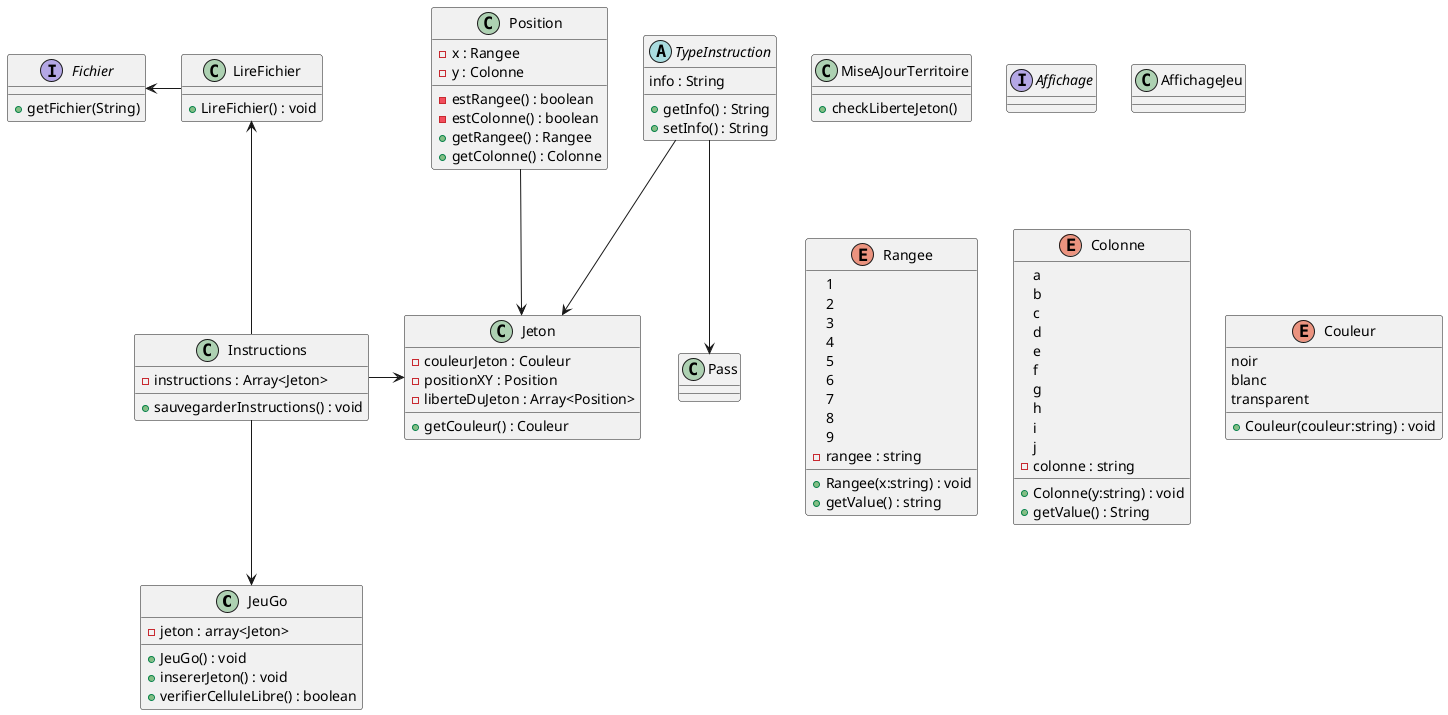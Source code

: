 @startuml
class JeuGo {
    -jeton : array<Jeton>

    +JeuGo() : void
    +insererJeton() : void
    +verifierCelluleLibre() : boolean

}


interface Fichier {
    +getFichier(String)
}
Fichier <- LireFichier


class LireFichier {
    +LireFichier() : void
}
LireFichier <-- Instructions


class MiseAJourTerritoire {
    +checkLiberteJeton()
}


class Instructions {
    -instructions : Array<Jeton>

    +sauvegarderInstructions() : void
}
Instructions --> JeuGo
Instructions -> Jeton
abstract class TypeInstruction {
    info : String
    +getInfo() : String
    +setInfo() : String
}
TypeInstruction --> Jeton
TypeInstruction --> Pass


class Jeton {
    -couleurJeton : Couleur
    -positionXY : Position
    -liberteDuJeton : Array<Position>

    +getCouleur() : Couleur
}


class Position {
    -x : Rangee
    -y : Colonne

    -estRangee() : boolean
    -estColonne() : boolean
    +getRangee() : Rangee
    +getColonne() : Colonne
}
Position --> Jeton


interface Affichage
class AffichageJeu


enum Rangee {
    1
    2
    3
    4
    5
    6
    7
    8
    9
    -rangee : string
    +Rangee(x:string) : void
    +getValue() : string
}


enum Colonne {
    a
    b
    c
    d
    e
    f
    g
    h
    i
    j
    -colonne : string
    +Colonne(y:string) : void
    +getValue() : String
}


enum Couleur {
    noir
    blanc
    transparent
    +Couleur(couleur:string) : void
}

@enduml